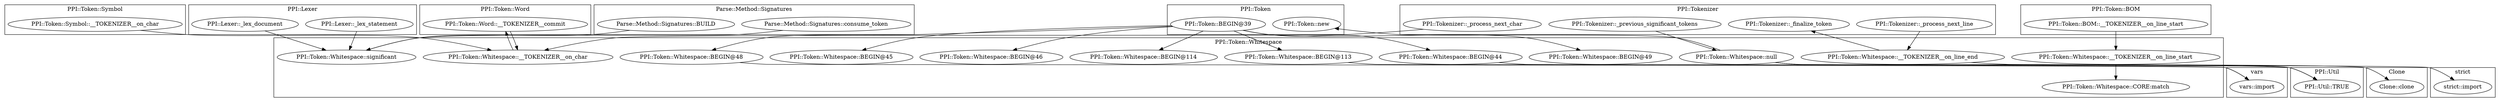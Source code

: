 digraph {
graph [overlap=false]
subgraph cluster_PPI_Token_Symbol {
	label="PPI::Token::Symbol";
	"PPI::Token::Symbol::__TOKENIZER__on_char";
}
subgraph cluster_PPI_Lexer {
	label="PPI::Lexer";
	"PPI::Lexer::_lex_statement";
	"PPI::Lexer::_lex_document";
}
subgraph cluster_PPI_Token_Word {
	label="PPI::Token::Word";
	"PPI::Token::Word::__TOKENIZER__commit";
}
subgraph cluster_Parse_Method_Signatures {
	label="Parse::Method::Signatures";
	"Parse::Method::Signatures::consume_token";
	"Parse::Method::Signatures::BUILD";
}
subgraph cluster_PPI_Token {
	label="PPI::Token";
	"PPI::Token::BEGIN@39";
	"PPI::Token::new";
}
subgraph cluster_Clone {
	label="Clone";
	"Clone::clone";
}
subgraph cluster_PPI_Tokenizer {
	label="PPI::Tokenizer";
	"PPI::Tokenizer::_process_next_line";
	"PPI::Tokenizer::_finalize_token";
	"PPI::Tokenizer::_process_next_char";
	"PPI::Tokenizer::_previous_significant_tokens";
}
subgraph cluster_PPI_Token_Whitespace {
	label="PPI::Token::Whitespace";
	"PPI::Token::Whitespace::CORE:match";
	"PPI::Token::Whitespace::__TOKENIZER__on_line_start";
	"PPI::Token::Whitespace::significant";
	"PPI::Token::Whitespace::BEGIN@49";
	"PPI::Token::Whitespace::BEGIN@48";
	"PPI::Token::Whitespace::BEGIN@114";
	"PPI::Token::Whitespace::BEGIN@46";
	"PPI::Token::Whitespace::__TOKENIZER__on_char";
	"PPI::Token::Whitespace::__TOKENIZER__on_line_end";
	"PPI::Token::Whitespace::BEGIN@45";
	"PPI::Token::Whitespace::BEGIN@113";
	"PPI::Token::Whitespace::null";
	"PPI::Token::Whitespace::BEGIN@44";
}
subgraph cluster_PPI_Util {
	label="PPI::Util";
	"PPI::Util::TRUE";
}
subgraph cluster_PPI_Token_BOM {
	label="PPI::Token::BOM";
	"PPI::Token::BOM::__TOKENIZER__on_line_start";
}
subgraph cluster_vars {
	label="vars";
	"vars::import";
}
subgraph cluster_strict {
	label="strict";
	"strict::import";
}
"PPI::Token::BEGIN@39" -> "PPI::Token::Whitespace::BEGIN@46";
"PPI::Token::BEGIN@39" -> "PPI::Token::Whitespace::BEGIN@114";
"PPI::Token::BEGIN@39" -> "PPI::Token::Whitespace::BEGIN@48";
"PPI::Token::BEGIN@39" -> "PPI::Token::Whitespace::BEGIN@45";
"PPI::Tokenizer::_process_next_line" -> "PPI::Token::Whitespace::__TOKENIZER__on_line_end";
"PPI::Token::Whitespace::__TOKENIZER__on_line_end" -> "PPI::Tokenizer::_finalize_token";
"PPI::Lexer::_lex_statement" -> "PPI::Token::Whitespace::significant";
"Parse::Method::Signatures::consume_token" -> "PPI::Token::Whitespace::significant";
"PPI::Lexer::_lex_document" -> "PPI::Token::Whitespace::significant";
"Parse::Method::Signatures::BUILD" -> "PPI::Token::Whitespace::significant";
"PPI::Token::Whitespace::BEGIN@44" -> "strict::import";
"PPI::Token::BOM::__TOKENIZER__on_line_start" -> "PPI::Token::Whitespace::__TOKENIZER__on_line_start";
"PPI::Token::Whitespace::__TOKENIZER__on_line_end" -> "PPI::Util::TRUE";
"PPI::Token::Whitespace::null" -> "PPI::Util::TRUE";
"PPI::Token::Whitespace::null" -> "Clone::clone";
"PPI::Token::Whitespace::null" -> "PPI::Token::new";
"PPI::Token::Whitespace::__TOKENIZER__on_line_start" -> "PPI::Token::Whitespace::CORE:match";
"PPI::Token::BEGIN@39" -> "PPI::Token::Whitespace::BEGIN@113";
"PPI::Token::Whitespace::BEGIN@113" -> "vars::import";
"PPI::Token::Whitespace::BEGIN@48" -> "vars::import";
"PPI::Tokenizer::_previous_significant_tokens" -> "PPI::Token::Whitespace::null";
"PPI::Token::BEGIN@39" -> "PPI::Token::Whitespace::BEGIN@49";
"PPI::Token::BEGIN@39" -> "PPI::Token::Whitespace::BEGIN@44";
"PPI::Token::Whitespace::__TOKENIZER__on_char" -> "PPI::Token::Word::__TOKENIZER__commit";
"PPI::Token::Symbol::__TOKENIZER__on_char" -> "PPI::Token::Whitespace::__TOKENIZER__on_char";
"PPI::Tokenizer::_process_next_char" -> "PPI::Token::Whitespace::__TOKENIZER__on_char";
"PPI::Token::Word::__TOKENIZER__commit" -> "PPI::Token::Whitespace::__TOKENIZER__on_char";
}
